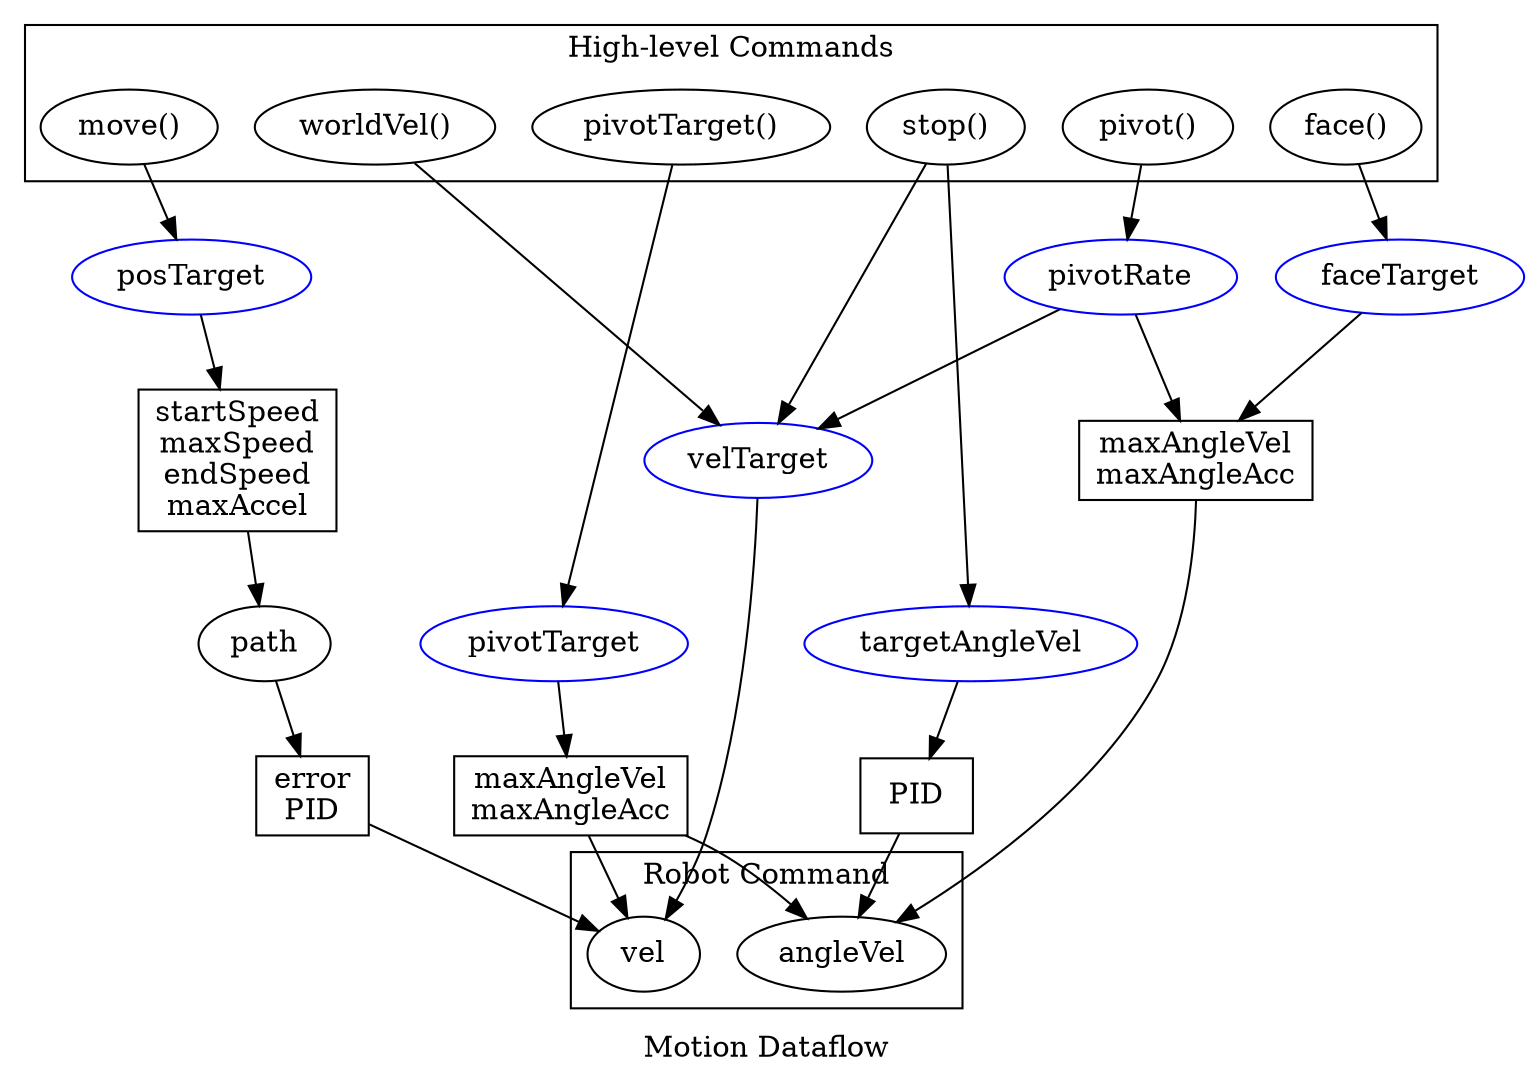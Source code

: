 digraph Motion {
    label="Motion Dataflow";

    subgraph cluster_highlevel {
        label="High-level Commands";

        move_cmd [label="move()"];
        pivot_cmd [label="pivot()"];
        pivotTo_cmd [label="pivotTarget()"];
        face_cmd [label="face()"];
        worldVel_cmd [label="worldVel()"];
        stop_cmd [label="stop()"];
    }

    {
        node [color=blue];

        posTarget, velTarget;
        faceTarget, targetAngleVel;
        pivotTarget;
        pivotRate;
    }

    path;

    subgraph cluster_RobotCommand {
        label="Robot Command";

        vel, angleVel;
    }

    {
        node [shape=rect];

        path_constraints [label="startSpeed\nmaxSpeed\nendSpeed\nmaxAccel"];
        angleVel_constraints [label="maxAngleVel\nmaxAngleAcc"];
        path_to_vel_constraints [label="error\nPID"];
        targetAngleVel_to_angleVel_constraints [label="PID"];
    }

    move_cmd -> posTarget;
    pivotTo_cmd -> pivotTarget;
    pivot_cmd -> pivotRate -> {velTarget, angleVel_constraints};
    face_cmd -> {faceTarget};
    worldVel_cmd -> velTarget;
    stop_cmd -> {velTarget, targetAngleVel};


    velTarget -> vel;
    targetAngleVel -> targetAngleVel_to_angleVel_constraints -> angleVel;

    posTarget -> path_constraints -> path;
    path -> path_to_vel_constraints -> vel;

    faceTarget -> angleVel_constraints -> angleVel;

    c [shape=rect, label="maxAngleVel\nmaxAngleAcc"];
    pivotTarget -> c -> {vel, angleVel};
}
